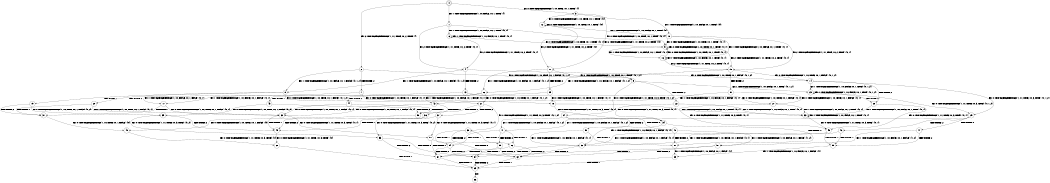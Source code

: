 digraph BCG {
size = "7, 10.5";
center = TRUE;
node [shape = circle];
0 [peripheries = 2];
0 -> 1 [label = "EX !1 !ATOMIC_EXCH_BRANCH (1, +0, FALSE, +0, 1, TRUE) !{}"];
0 -> 2 [label = "EX !2 !ATOMIC_EXCH_BRANCH (1, +1, TRUE, +0, 2, TRUE) !{}"];
0 -> 3 [label = "EX !0 !ATOMIC_EXCH_BRANCH (1, +0, TRUE, +0, 1, TRUE) !{}"];
1 -> 4 [label = "EX !2 !ATOMIC_EXCH_BRANCH (1, +1, TRUE, +0, 2, TRUE) !{0, 1}"];
1 -> 5 [label = "EX !0 !ATOMIC_EXCH_BRANCH (1, +0, TRUE, +0, 1, TRUE) !{0, 1}"];
1 -> 6 [label = "EX !1 !ATOMIC_EXCH_BRANCH (1, +0, FALSE, +0, 1, TRUE) !{0, 1}"];
2 -> 7 [label = "TERMINATE !2"];
2 -> 8 [label = "EX !1 !ATOMIC_EXCH_BRANCH (1, +0, FALSE, +0, 1, FALSE) !{0, 1, 2}"];
2 -> 9 [label = "EX !0 !ATOMIC_EXCH_BRANCH (1, +0, TRUE, +0, 1, FALSE) !{0, 1, 2}"];
3 -> 10 [label = "EX !1 !ATOMIC_EXCH_BRANCH (1, +0, FALSE, +0, 1, TRUE) !{0}"];
3 -> 11 [label = "EX !2 !ATOMIC_EXCH_BRANCH (1, +1, TRUE, +0, 2, TRUE) !{0}"];
3 -> 12 [label = "EX !0 !ATOMIC_EXCH_BRANCH (1, +0, TRUE, +0, 1, TRUE) !{0}"];
4 -> 13 [label = "TERMINATE !2"];
4 -> 14 [label = "EX !0 !ATOMIC_EXCH_BRANCH (1, +0, TRUE, +0, 1, FALSE) !{0, 1, 2}"];
4 -> 8 [label = "EX !1 !ATOMIC_EXCH_BRANCH (1, +0, FALSE, +0, 1, FALSE) !{0, 1, 2}"];
5 -> 15 [label = "EX !2 !ATOMIC_EXCH_BRANCH (1, +1, TRUE, +0, 2, TRUE) !{0, 1}"];
5 -> 16 [label = "EX !1 !ATOMIC_EXCH_BRANCH (1, +0, FALSE, +0, 1, TRUE) !{0, 1}"];
5 -> 5 [label = "EX !0 !ATOMIC_EXCH_BRANCH (1, +0, TRUE, +0, 1, TRUE) !{0, 1}"];
6 -> 4 [label = "EX !2 !ATOMIC_EXCH_BRANCH (1, +1, TRUE, +0, 2, TRUE) !{0, 1}"];
6 -> 5 [label = "EX !0 !ATOMIC_EXCH_BRANCH (1, +0, TRUE, +0, 1, TRUE) !{0, 1}"];
6 -> 6 [label = "EX !1 !ATOMIC_EXCH_BRANCH (1, +0, FALSE, +0, 1, TRUE) !{0, 1}"];
7 -> 17 [label = "EX !1 !ATOMIC_EXCH_BRANCH (1, +0, FALSE, +0, 1, FALSE) !{0, 1}"];
7 -> 18 [label = "EX !0 !ATOMIC_EXCH_BRANCH (1, +0, TRUE, +0, 1, FALSE) !{0, 1}"];
8 -> 19 [label = "TERMINATE !1"];
8 -> 20 [label = "TERMINATE !2"];
8 -> 21 [label = "EX !0 !ATOMIC_EXCH_BRANCH (1, +0, TRUE, +0, 1, FALSE) !{0, 1, 2}"];
9 -> 22 [label = "TERMINATE !2"];
9 -> 23 [label = "EX !1 !ATOMIC_EXCH_BRANCH (1, +0, FALSE, +0, 1, TRUE) !{0, 1, 2}"];
9 -> 24 [label = "EX !0 !ATOMIC_EXCH_BRANCH (1, +1, TRUE, +0, 3, TRUE) !{0, 1, 2}"];
10 -> 15 [label = "EX !2 !ATOMIC_EXCH_BRANCH (1, +1, TRUE, +0, 2, TRUE) !{0, 1}"];
10 -> 16 [label = "EX !1 !ATOMIC_EXCH_BRANCH (1, +0, FALSE, +0, 1, TRUE) !{0, 1}"];
10 -> 5 [label = "EX !0 !ATOMIC_EXCH_BRANCH (1, +0, TRUE, +0, 1, TRUE) !{0, 1}"];
11 -> 25 [label = "TERMINATE !2"];
11 -> 26 [label = "EX !1 !ATOMIC_EXCH_BRANCH (1, +0, FALSE, +0, 1, FALSE) !{0, 1, 2}"];
11 -> 9 [label = "EX !0 !ATOMIC_EXCH_BRANCH (1, +0, TRUE, +0, 1, FALSE) !{0, 1, 2}"];
12 -> 10 [label = "EX !1 !ATOMIC_EXCH_BRANCH (1, +0, FALSE, +0, 1, TRUE) !{0}"];
12 -> 11 [label = "EX !2 !ATOMIC_EXCH_BRANCH (1, +1, TRUE, +0, 2, TRUE) !{0}"];
12 -> 12 [label = "EX !0 !ATOMIC_EXCH_BRANCH (1, +0, TRUE, +0, 1, TRUE) !{0}"];
13 -> 27 [label = "EX !0 !ATOMIC_EXCH_BRANCH (1, +0, TRUE, +0, 1, FALSE) !{0, 1}"];
13 -> 17 [label = "EX !1 !ATOMIC_EXCH_BRANCH (1, +0, FALSE, +0, 1, FALSE) !{0, 1}"];
14 -> 28 [label = "TERMINATE !2"];
14 -> 23 [label = "EX !1 !ATOMIC_EXCH_BRANCH (1, +0, FALSE, +0, 1, TRUE) !{0, 1, 2}"];
14 -> 29 [label = "EX !0 !ATOMIC_EXCH_BRANCH (1, +1, TRUE, +0, 3, TRUE) !{0, 1, 2}"];
15 -> 30 [label = "TERMINATE !2"];
15 -> 26 [label = "EX !1 !ATOMIC_EXCH_BRANCH (1, +0, FALSE, +0, 1, FALSE) !{0, 1, 2}"];
15 -> 14 [label = "EX !0 !ATOMIC_EXCH_BRANCH (1, +0, TRUE, +0, 1, FALSE) !{0, 1, 2}"];
16 -> 15 [label = "EX !2 !ATOMIC_EXCH_BRANCH (1, +1, TRUE, +0, 2, TRUE) !{0, 1}"];
16 -> 16 [label = "EX !1 !ATOMIC_EXCH_BRANCH (1, +0, FALSE, +0, 1, TRUE) !{0, 1}"];
16 -> 5 [label = "EX !0 !ATOMIC_EXCH_BRANCH (1, +0, TRUE, +0, 1, TRUE) !{0, 1}"];
17 -> 31 [label = "TERMINATE !1"];
17 -> 32 [label = "EX !0 !ATOMIC_EXCH_BRANCH (1, +0, TRUE, +0, 1, FALSE) !{0, 1}"];
18 -> 33 [label = "EX !1 !ATOMIC_EXCH_BRANCH (1, +0, FALSE, +0, 1, TRUE) !{0, 1}"];
18 -> 34 [label = "EX !0 !ATOMIC_EXCH_BRANCH (1, +1, TRUE, +0, 3, TRUE) !{0, 1}"];
19 -> 31 [label = "TERMINATE !2"];
19 -> 35 [label = "EX !0 !ATOMIC_EXCH_BRANCH (1, +0, TRUE, +0, 1, FALSE) !{0, 2}"];
20 -> 31 [label = "TERMINATE !1"];
20 -> 32 [label = "EX !0 !ATOMIC_EXCH_BRANCH (1, +0, TRUE, +0, 1, FALSE) !{0, 1}"];
21 -> 36 [label = "TERMINATE !1"];
21 -> 37 [label = "TERMINATE !2"];
21 -> 38 [label = "EX !0 !ATOMIC_EXCH_BRANCH (1, +1, TRUE, +0, 3, TRUE) !{0, 1, 2}"];
22 -> 33 [label = "EX !1 !ATOMIC_EXCH_BRANCH (1, +0, FALSE, +0, 1, TRUE) !{0, 1}"];
22 -> 34 [label = "EX !0 !ATOMIC_EXCH_BRANCH (1, +1, TRUE, +0, 3, TRUE) !{0, 1}"];
23 -> 28 [label = "TERMINATE !2"];
23 -> 23 [label = "EX !1 !ATOMIC_EXCH_BRANCH (1, +0, FALSE, +0, 1, TRUE) !{0, 1, 2}"];
23 -> 29 [label = "EX !0 !ATOMIC_EXCH_BRANCH (1, +1, TRUE, +0, 3, TRUE) !{0, 1, 2}"];
24 -> 39 [label = "TERMINATE !2"];
24 -> 40 [label = "TERMINATE !0"];
24 -> 41 [label = "EX !1 !ATOMIC_EXCH_BRANCH (1, +0, FALSE, +0, 1, FALSE) !{0, 1, 2}"];
25 -> 42 [label = "EX !1 !ATOMIC_EXCH_BRANCH (1, +0, FALSE, +0, 1, FALSE) !{0, 1}"];
25 -> 18 [label = "EX !0 !ATOMIC_EXCH_BRANCH (1, +0, TRUE, +0, 1, FALSE) !{0, 1}"];
26 -> 43 [label = "TERMINATE !1"];
26 -> 44 [label = "TERMINATE !2"];
26 -> 21 [label = "EX !0 !ATOMIC_EXCH_BRANCH (1, +0, TRUE, +0, 1, FALSE) !{0, 1, 2}"];
27 -> 33 [label = "EX !1 !ATOMIC_EXCH_BRANCH (1, +0, FALSE, +0, 1, TRUE) !{0, 1}"];
27 -> 45 [label = "EX !0 !ATOMIC_EXCH_BRANCH (1, +1, TRUE, +0, 3, TRUE) !{0, 1}"];
28 -> 33 [label = "EX !1 !ATOMIC_EXCH_BRANCH (1, +0, FALSE, +0, 1, TRUE) !{0, 1}"];
28 -> 45 [label = "EX !0 !ATOMIC_EXCH_BRANCH (1, +1, TRUE, +0, 3, TRUE) !{0, 1}"];
29 -> 46 [label = "TERMINATE !2"];
29 -> 47 [label = "TERMINATE !0"];
29 -> 41 [label = "EX !1 !ATOMIC_EXCH_BRANCH (1, +0, FALSE, +0, 1, FALSE) !{0, 1, 2}"];
30 -> 42 [label = "EX !1 !ATOMIC_EXCH_BRANCH (1, +0, FALSE, +0, 1, FALSE) !{0, 1}"];
30 -> 27 [label = "EX !0 !ATOMIC_EXCH_BRANCH (1, +0, TRUE, +0, 1, FALSE) !{0, 1}"];
31 -> 48 [label = "EX !0 !ATOMIC_EXCH_BRANCH (1, +0, TRUE, +0, 1, FALSE) !{0}"];
32 -> 49 [label = "TERMINATE !1"];
32 -> 50 [label = "EX !0 !ATOMIC_EXCH_BRANCH (1, +1, TRUE, +0, 3, TRUE) !{0, 1}"];
33 -> 33 [label = "EX !1 !ATOMIC_EXCH_BRANCH (1, +0, FALSE, +0, 1, TRUE) !{0, 1}"];
33 -> 45 [label = "EX !0 !ATOMIC_EXCH_BRANCH (1, +1, TRUE, +0, 3, TRUE) !{0, 1}"];
34 -> 51 [label = "TERMINATE !0"];
34 -> 52 [label = "EX !1 !ATOMIC_EXCH_BRANCH (1, +0, FALSE, +0, 1, FALSE) !{0, 1}"];
35 -> 49 [label = "TERMINATE !2"];
35 -> 53 [label = "EX !0 !ATOMIC_EXCH_BRANCH (1, +1, TRUE, +0, 3, TRUE) !{0, 2}"];
36 -> 49 [label = "TERMINATE !2"];
36 -> 53 [label = "EX !0 !ATOMIC_EXCH_BRANCH (1, +1, TRUE, +0, 3, TRUE) !{0, 2}"];
37 -> 49 [label = "TERMINATE !1"];
37 -> 50 [label = "EX !0 !ATOMIC_EXCH_BRANCH (1, +1, TRUE, +0, 3, TRUE) !{0, 1}"];
38 -> 54 [label = "TERMINATE !1"];
38 -> 55 [label = "TERMINATE !2"];
38 -> 56 [label = "TERMINATE !0"];
39 -> 51 [label = "TERMINATE !0"];
39 -> 52 [label = "EX !1 !ATOMIC_EXCH_BRANCH (1, +0, FALSE, +0, 1, FALSE) !{0, 1}"];
40 -> 51 [label = "TERMINATE !2"];
40 -> 57 [label = "EX !1 !ATOMIC_EXCH_BRANCH (1, +0, FALSE, +0, 1, FALSE) !{1, 2}"];
41 -> 54 [label = "TERMINATE !1"];
41 -> 55 [label = "TERMINATE !2"];
41 -> 56 [label = "TERMINATE !0"];
42 -> 58 [label = "TERMINATE !1"];
42 -> 32 [label = "EX !0 !ATOMIC_EXCH_BRANCH (1, +0, TRUE, +0, 1, FALSE) !{0, 1}"];
43 -> 58 [label = "TERMINATE !2"];
43 -> 35 [label = "EX !0 !ATOMIC_EXCH_BRANCH (1, +0, TRUE, +0, 1, FALSE) !{0, 2}"];
44 -> 58 [label = "TERMINATE !1"];
44 -> 32 [label = "EX !0 !ATOMIC_EXCH_BRANCH (1, +0, TRUE, +0, 1, FALSE) !{0, 1}"];
45 -> 59 [label = "TERMINATE !0"];
45 -> 52 [label = "EX !1 !ATOMIC_EXCH_BRANCH (1, +0, FALSE, +0, 1, FALSE) !{0, 1}"];
46 -> 59 [label = "TERMINATE !0"];
46 -> 52 [label = "EX !1 !ATOMIC_EXCH_BRANCH (1, +0, FALSE, +0, 1, FALSE) !{0, 1}"];
47 -> 59 [label = "TERMINATE !2"];
47 -> 57 [label = "EX !1 !ATOMIC_EXCH_BRANCH (1, +0, FALSE, +0, 1, FALSE) !{1, 2}"];
48 -> 60 [label = "EX !0 !ATOMIC_EXCH_BRANCH (1, +1, TRUE, +0, 3, TRUE) !{0}"];
49 -> 60 [label = "EX !0 !ATOMIC_EXCH_BRANCH (1, +1, TRUE, +0, 3, TRUE) !{0}"];
50 -> 61 [label = "TERMINATE !1"];
50 -> 62 [label = "TERMINATE !0"];
51 -> 63 [label = "EX !1 !ATOMIC_EXCH_BRANCH (1, +0, FALSE, +0, 1, FALSE) !{1}"];
52 -> 61 [label = "TERMINATE !1"];
52 -> 62 [label = "TERMINATE !0"];
53 -> 61 [label = "TERMINATE !2"];
53 -> 64 [label = "TERMINATE !0"];
54 -> 61 [label = "TERMINATE !2"];
54 -> 64 [label = "TERMINATE !0"];
55 -> 61 [label = "TERMINATE !1"];
55 -> 62 [label = "TERMINATE !0"];
56 -> 64 [label = "TERMINATE !1"];
56 -> 62 [label = "TERMINATE !2"];
57 -> 64 [label = "TERMINATE !1"];
57 -> 62 [label = "TERMINATE !2"];
58 -> 48 [label = "EX !0 !ATOMIC_EXCH_BRANCH (1, +0, TRUE, +0, 1, FALSE) !{0}"];
59 -> 63 [label = "EX !1 !ATOMIC_EXCH_BRANCH (1, +0, FALSE, +0, 1, FALSE) !{1}"];
60 -> 65 [label = "TERMINATE !0"];
61 -> 65 [label = "TERMINATE !0"];
62 -> 65 [label = "TERMINATE !1"];
63 -> 65 [label = "TERMINATE !1"];
64 -> 65 [label = "TERMINATE !2"];
65 -> 66 [label = "exit"];
}
